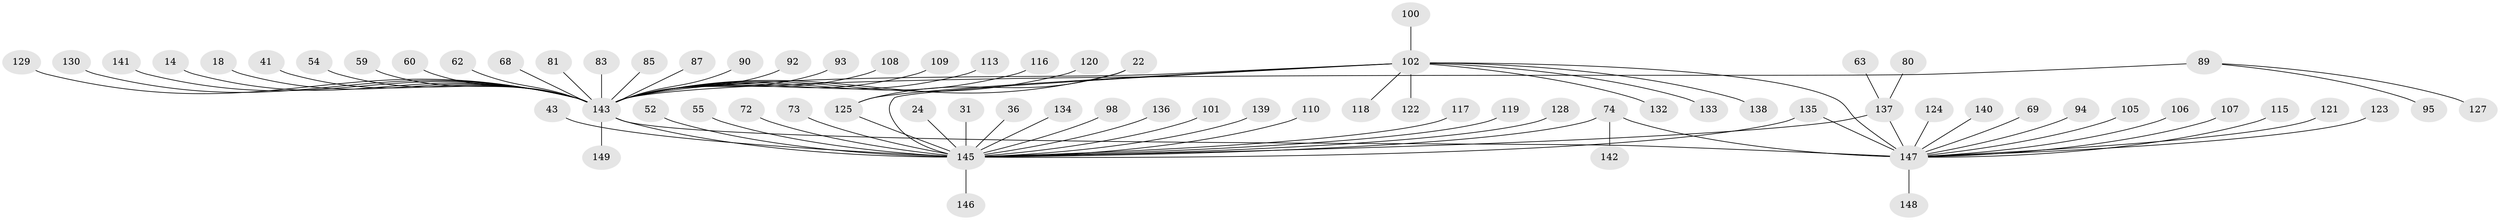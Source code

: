 // original degree distribution, {10: 0.006711409395973154, 6: 0.020134228187919462, 29: 0.006711409395973154, 7: 0.006711409395973154, 15: 0.006711409395973154, 5: 0.053691275167785234, 17: 0.006711409395973154, 4: 0.040268456375838924, 2: 0.20134228187919462, 14: 0.006711409395973154, 1: 0.5637583892617449, 11: 0.006711409395973154, 3: 0.0738255033557047}
// Generated by graph-tools (version 1.1) at 2025/47/03/09/25 04:47:56]
// undirected, 74 vertices, 80 edges
graph export_dot {
graph [start="1"]
  node [color=gray90,style=filled];
  14;
  18;
  22 [super="+15"];
  24;
  31;
  36;
  41;
  43;
  52;
  54;
  55;
  59;
  60;
  62;
  63;
  68;
  69;
  72;
  73;
  74 [super="+45+20"];
  80;
  81;
  83;
  85;
  87;
  89 [super="+88"];
  90;
  92;
  93;
  94;
  95;
  98 [super="+82"];
  100;
  101;
  102 [super="+23+66"];
  105;
  106;
  107;
  108;
  109;
  110;
  113;
  115;
  116 [super="+11"];
  117 [super="+91"];
  118;
  119;
  120;
  121;
  122 [super="+44"];
  123;
  124;
  125 [super="+17"];
  127;
  128;
  129;
  130;
  132 [super="+29"];
  133 [super="+53"];
  134;
  135 [super="+97"];
  136;
  137 [super="+27"];
  138;
  139;
  140;
  141;
  142;
  143 [super="+111+3"];
  145 [super="+7+38+104+114+58"];
  146 [super="+112"];
  147 [super="+126+77+144+35"];
  148 [super="+56+70"];
  149 [super="+131"];
  14 -- 143;
  18 -- 143;
  22 -- 125;
  22 -- 143;
  24 -- 145;
  31 -- 145;
  36 -- 145;
  41 -- 143;
  43 -- 145;
  52 -- 145;
  54 -- 143;
  55 -- 145;
  59 -- 143;
  60 -- 143;
  62 -- 143;
  63 -- 137;
  68 -- 143;
  69 -- 147;
  72 -- 145;
  73 -- 145;
  74 -- 142;
  74 -- 147;
  74 -- 145 [weight=3];
  80 -- 137;
  81 -- 143;
  83 -- 143;
  85 -- 143;
  87 -- 143;
  89 -- 95;
  89 -- 127;
  89 -- 143 [weight=2];
  90 -- 143;
  92 -- 143;
  93 -- 143;
  94 -- 147;
  98 -- 145;
  100 -- 102;
  101 -- 145;
  102 -- 143 [weight=2];
  102 -- 132;
  102 -- 133;
  102 -- 138;
  102 -- 145;
  102 -- 147 [weight=3];
  102 -- 118;
  102 -- 122;
  102 -- 125 [weight=2];
  105 -- 147;
  106 -- 147;
  107 -- 147;
  108 -- 143;
  109 -- 143;
  110 -- 145;
  113 -- 143;
  115 -- 147;
  116 -- 143;
  117 -- 145 [weight=2];
  119 -- 145;
  120 -- 143;
  121 -- 147;
  123 -- 147;
  124 -- 147;
  125 -- 145;
  128 -- 145;
  129 -- 143;
  130 -- 143;
  134 -- 145;
  135 -- 147;
  135 -- 145;
  136 -- 145;
  137 -- 147;
  137 -- 145 [weight=3];
  139 -- 145;
  140 -- 147;
  141 -- 143;
  143 -- 145 [weight=10];
  143 -- 149;
  143 -- 147 [weight=4];
  145 -- 146;
  147 -- 148;
}
